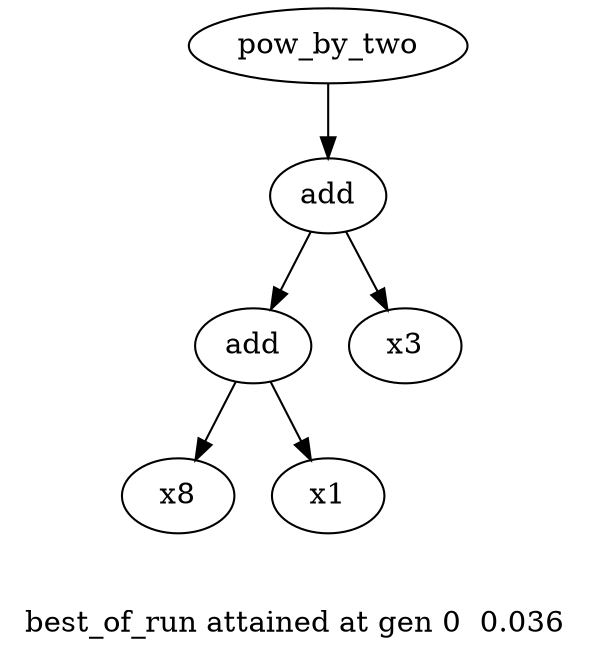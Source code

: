 digraph {
	graph [label="

best_of_run attained at gen 0  0.036"]
	0 [label=pow_by_two]
	0 -> 1
	1 [label=add]
	1 -> 2
	2 [label=add]
	2 -> 3
	3 [label=x8]
	2 -> 4
	4 [label=x1]
	1 -> 5
	5 [label=x3]
}
